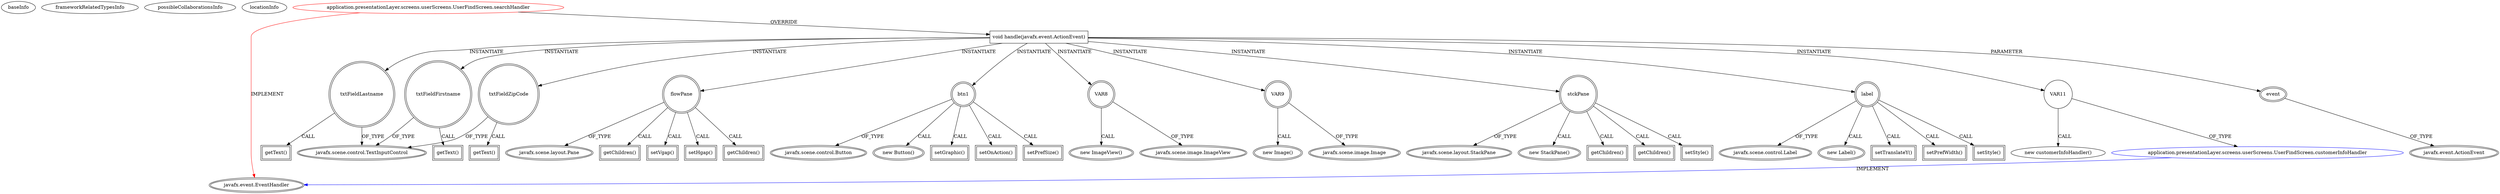 digraph {
baseInfo[graphId=774,category="extension_graph",isAnonymous=false,possibleRelation=true]
frameworkRelatedTypesInfo[0="javafx.event.EventHandler"]
possibleCollaborationsInfo[0="774~OVERRIDING_METHOD_DECLARATION-INSTANTIATION-~javafx.event.EventHandler ~javafx.event.EventHandler ~false~false"]
locationInfo[projectName="KraiZeur-library",filePath="/KraiZeur-library/library-master/src/application/presentationLayer/screens/userScreens/UserFindScreen.java",contextSignature="searchHandler",graphId="774"]
0[label="application.presentationLayer.screens.userScreens.UserFindScreen.searchHandler",vertexType="ROOT_CLIENT_CLASS_DECLARATION",isFrameworkType=false,color=red]
1[label="javafx.event.EventHandler",vertexType="FRAMEWORK_INTERFACE_TYPE",isFrameworkType=true,peripheries=2]
2[label="void handle(javafx.event.ActionEvent)",vertexType="OVERRIDING_METHOD_DECLARATION",isFrameworkType=false,shape=box]
3[label="event",vertexType="PARAMETER_DECLARATION",isFrameworkType=true,peripheries=2]
4[label="javafx.event.ActionEvent",vertexType="FRAMEWORK_CLASS_TYPE",isFrameworkType=true,peripheries=2]
5[label="txtFieldFirstname",vertexType="VARIABLE_EXPRESION",isFrameworkType=true,peripheries=2,shape=circle]
7[label="javafx.scene.control.TextInputControl",vertexType="FRAMEWORK_CLASS_TYPE",isFrameworkType=true,peripheries=2]
6[label="getText()",vertexType="INSIDE_CALL",isFrameworkType=true,peripheries=2,shape=box]
8[label="txtFieldLastname",vertexType="VARIABLE_EXPRESION",isFrameworkType=true,peripheries=2,shape=circle]
9[label="getText()",vertexType="INSIDE_CALL",isFrameworkType=true,peripheries=2,shape=box]
11[label="txtFieldZipCode",vertexType="VARIABLE_EXPRESION",isFrameworkType=true,peripheries=2,shape=circle]
12[label="getText()",vertexType="INSIDE_CALL",isFrameworkType=true,peripheries=2,shape=box]
14[label="flowPane",vertexType="VARIABLE_EXPRESION",isFrameworkType=true,peripheries=2,shape=circle]
16[label="javafx.scene.layout.Pane",vertexType="FRAMEWORK_CLASS_TYPE",isFrameworkType=true,peripheries=2]
15[label="getChildren()",vertexType="INSIDE_CALL",isFrameworkType=true,peripheries=2,shape=box]
18[label="setVgap()",vertexType="INSIDE_CALL",isFrameworkType=true,peripheries=2,shape=box]
20[label="setHgap()",vertexType="INSIDE_CALL",isFrameworkType=true,peripheries=2,shape=box]
22[label="btn1",vertexType="VARIABLE_EXPRESION",isFrameworkType=true,peripheries=2,shape=circle]
23[label="javafx.scene.control.Button",vertexType="FRAMEWORK_CLASS_TYPE",isFrameworkType=true,peripheries=2]
21[label="new Button()",vertexType="CONSTRUCTOR_CALL",isFrameworkType=true,peripheries=2]
25[label="setGraphic()",vertexType="INSIDE_CALL",isFrameworkType=true,peripheries=2,shape=box]
27[label="VAR8",vertexType="VARIABLE_EXPRESION",isFrameworkType=true,peripheries=2,shape=circle]
28[label="javafx.scene.image.ImageView",vertexType="FRAMEWORK_CLASS_TYPE",isFrameworkType=true,peripheries=2]
26[label="new ImageView()",vertexType="CONSTRUCTOR_CALL",isFrameworkType=true,peripheries=2]
30[label="VAR9",vertexType="VARIABLE_EXPRESION",isFrameworkType=true,peripheries=2,shape=circle]
31[label="javafx.scene.image.Image",vertexType="FRAMEWORK_CLASS_TYPE",isFrameworkType=true,peripheries=2]
29[label="new Image()",vertexType="CONSTRUCTOR_CALL",isFrameworkType=true,peripheries=2]
33[label="setOnAction()",vertexType="INSIDE_CALL",isFrameworkType=true,peripheries=2,shape=box]
35[label="VAR11",vertexType="VARIABLE_EXPRESION",isFrameworkType=false,shape=circle]
36[label="application.presentationLayer.screens.userScreens.UserFindScreen.customerInfoHandler",vertexType="REFERENCE_CLIENT_CLASS_DECLARATION",isFrameworkType=false,color=blue]
34[label="new customerInfoHandler()",vertexType="CONSTRUCTOR_CALL",isFrameworkType=false]
39[label="stckPane",vertexType="VARIABLE_EXPRESION",isFrameworkType=true,peripheries=2,shape=circle]
40[label="javafx.scene.layout.StackPane",vertexType="FRAMEWORK_CLASS_TYPE",isFrameworkType=true,peripheries=2]
38[label="new StackPane()",vertexType="CONSTRUCTOR_CALL",isFrameworkType=true,peripheries=2]
42[label="getChildren()",vertexType="INSIDE_CALL",isFrameworkType=true,peripheries=2,shape=box]
44[label="setPrefSize()",vertexType="INSIDE_CALL",isFrameworkType=true,peripheries=2,shape=box]
46[label="label",vertexType="VARIABLE_EXPRESION",isFrameworkType=true,peripheries=2,shape=circle]
47[label="javafx.scene.control.Label",vertexType="FRAMEWORK_CLASS_TYPE",isFrameworkType=true,peripheries=2]
45[label="new Label()",vertexType="CONSTRUCTOR_CALL",isFrameworkType=true,peripheries=2]
49[label="setTranslateY()",vertexType="INSIDE_CALL",isFrameworkType=true,peripheries=2,shape=box]
51[label="setPrefWidth()",vertexType="INSIDE_CALL",isFrameworkType=true,peripheries=2,shape=box]
53[label="setStyle()",vertexType="INSIDE_CALL",isFrameworkType=true,peripheries=2,shape=box]
55[label="getChildren()",vertexType="INSIDE_CALL",isFrameworkType=true,peripheries=2,shape=box]
57[label="setStyle()",vertexType="INSIDE_CALL",isFrameworkType=true,peripheries=2,shape=box]
59[label="getChildren()",vertexType="INSIDE_CALL",isFrameworkType=true,peripheries=2,shape=box]
0->1[label="IMPLEMENT",color=red]
0->2[label="OVERRIDE"]
3->4[label="OF_TYPE"]
2->3[label="PARAMETER"]
2->5[label="INSTANTIATE"]
5->7[label="OF_TYPE"]
5->6[label="CALL"]
2->8[label="INSTANTIATE"]
8->7[label="OF_TYPE"]
8->9[label="CALL"]
2->11[label="INSTANTIATE"]
11->7[label="OF_TYPE"]
11->12[label="CALL"]
2->14[label="INSTANTIATE"]
14->16[label="OF_TYPE"]
14->15[label="CALL"]
14->18[label="CALL"]
14->20[label="CALL"]
2->22[label="INSTANTIATE"]
22->23[label="OF_TYPE"]
22->21[label="CALL"]
22->25[label="CALL"]
2->27[label="INSTANTIATE"]
27->28[label="OF_TYPE"]
27->26[label="CALL"]
2->30[label="INSTANTIATE"]
30->31[label="OF_TYPE"]
30->29[label="CALL"]
22->33[label="CALL"]
2->35[label="INSTANTIATE"]
36->1[label="IMPLEMENT",color=blue]
35->36[label="OF_TYPE"]
35->34[label="CALL"]
2->39[label="INSTANTIATE"]
39->40[label="OF_TYPE"]
39->38[label="CALL"]
39->42[label="CALL"]
22->44[label="CALL"]
2->46[label="INSTANTIATE"]
46->47[label="OF_TYPE"]
46->45[label="CALL"]
46->49[label="CALL"]
46->51[label="CALL"]
46->53[label="CALL"]
39->55[label="CALL"]
39->57[label="CALL"]
14->59[label="CALL"]
}
